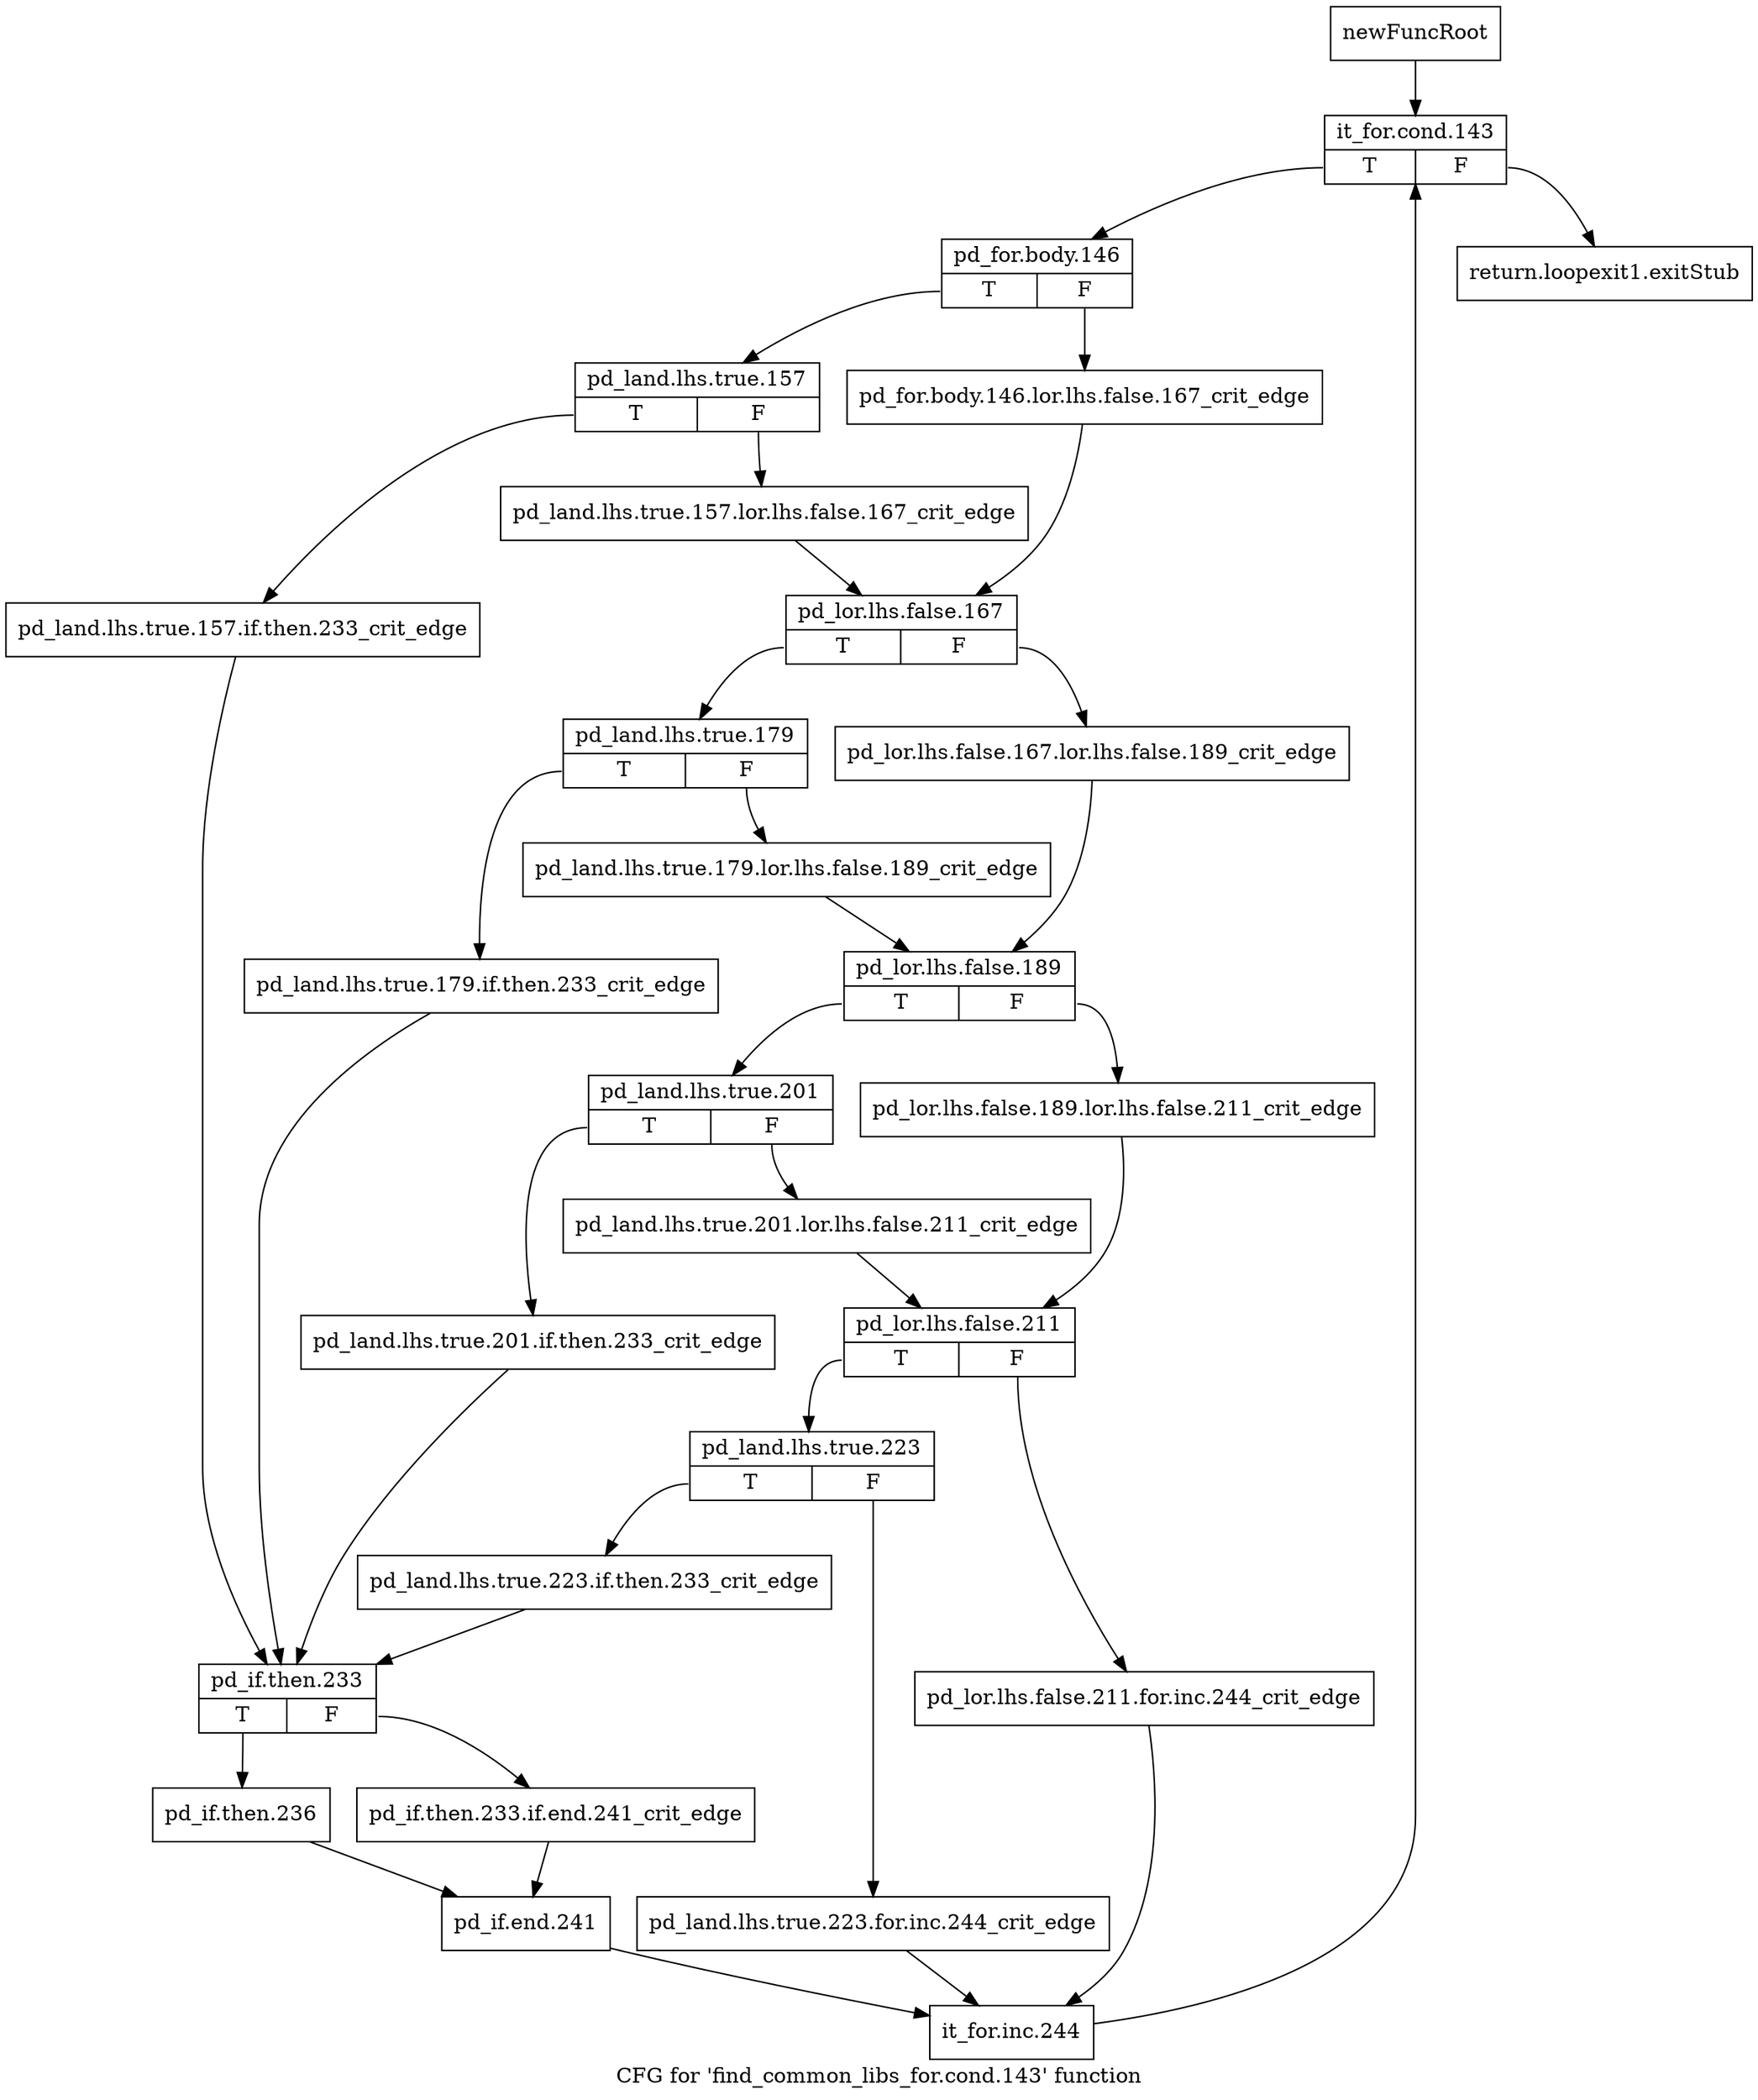 digraph "CFG for 'find_common_libs_for.cond.143' function" {
	label="CFG for 'find_common_libs_for.cond.143' function";

	Node0x3e27be0 [shape=record,label="{newFuncRoot}"];
	Node0x3e27be0 -> Node0x3e27c80;
	Node0x3e27c30 [shape=record,label="{return.loopexit1.exitStub}"];
	Node0x3e27c80 [shape=record,label="{it_for.cond.143|{<s0>T|<s1>F}}"];
	Node0x3e27c80:s0 -> Node0x3e27cd0;
	Node0x3e27c80:s1 -> Node0x3e27c30;
	Node0x3e27cd0 [shape=record,label="{pd_for.body.146|{<s0>T|<s1>F}}"];
	Node0x3e27cd0:s0 -> Node0x3e27d70;
	Node0x3e27cd0:s1 -> Node0x3e27d20;
	Node0x3e27d20 [shape=record,label="{pd_for.body.146.lor.lhs.false.167_crit_edge}"];
	Node0x3e27d20 -> Node0x3e27e10;
	Node0x3e27d70 [shape=record,label="{pd_land.lhs.true.157|{<s0>T|<s1>F}}"];
	Node0x3e27d70:s0 -> Node0x3e282c0;
	Node0x3e27d70:s1 -> Node0x3e27dc0;
	Node0x3e27dc0 [shape=record,label="{pd_land.lhs.true.157.lor.lhs.false.167_crit_edge}"];
	Node0x3e27dc0 -> Node0x3e27e10;
	Node0x3e27e10 [shape=record,label="{pd_lor.lhs.false.167|{<s0>T|<s1>F}}"];
	Node0x3e27e10:s0 -> Node0x3e27eb0;
	Node0x3e27e10:s1 -> Node0x3e27e60;
	Node0x3e27e60 [shape=record,label="{pd_lor.lhs.false.167.lor.lhs.false.189_crit_edge}"];
	Node0x3e27e60 -> Node0x3e27f50;
	Node0x3e27eb0 [shape=record,label="{pd_land.lhs.true.179|{<s0>T|<s1>F}}"];
	Node0x3e27eb0:s0 -> Node0x3e28270;
	Node0x3e27eb0:s1 -> Node0x3e27f00;
	Node0x3e27f00 [shape=record,label="{pd_land.lhs.true.179.lor.lhs.false.189_crit_edge}"];
	Node0x3e27f00 -> Node0x3e27f50;
	Node0x3e27f50 [shape=record,label="{pd_lor.lhs.false.189|{<s0>T|<s1>F}}"];
	Node0x3e27f50:s0 -> Node0x3e27ff0;
	Node0x3e27f50:s1 -> Node0x3e27fa0;
	Node0x3e27fa0 [shape=record,label="{pd_lor.lhs.false.189.lor.lhs.false.211_crit_edge}"];
	Node0x3e27fa0 -> Node0x3e28090;
	Node0x3e27ff0 [shape=record,label="{pd_land.lhs.true.201|{<s0>T|<s1>F}}"];
	Node0x3e27ff0:s0 -> Node0x3e28220;
	Node0x3e27ff0:s1 -> Node0x3e28040;
	Node0x3e28040 [shape=record,label="{pd_land.lhs.true.201.lor.lhs.false.211_crit_edge}"];
	Node0x3e28040 -> Node0x3e28090;
	Node0x3e28090 [shape=record,label="{pd_lor.lhs.false.211|{<s0>T|<s1>F}}"];
	Node0x3e28090:s0 -> Node0x3e28130;
	Node0x3e28090:s1 -> Node0x3e280e0;
	Node0x3e280e0 [shape=record,label="{pd_lor.lhs.false.211.for.inc.244_crit_edge}"];
	Node0x3e280e0 -> Node0x3e28450;
	Node0x3e28130 [shape=record,label="{pd_land.lhs.true.223|{<s0>T|<s1>F}}"];
	Node0x3e28130:s0 -> Node0x3e281d0;
	Node0x3e28130:s1 -> Node0x3e28180;
	Node0x3e28180 [shape=record,label="{pd_land.lhs.true.223.for.inc.244_crit_edge}"];
	Node0x3e28180 -> Node0x3e28450;
	Node0x3e281d0 [shape=record,label="{pd_land.lhs.true.223.if.then.233_crit_edge}"];
	Node0x3e281d0 -> Node0x3e28310;
	Node0x3e28220 [shape=record,label="{pd_land.lhs.true.201.if.then.233_crit_edge}"];
	Node0x3e28220 -> Node0x3e28310;
	Node0x3e28270 [shape=record,label="{pd_land.lhs.true.179.if.then.233_crit_edge}"];
	Node0x3e28270 -> Node0x3e28310;
	Node0x3e282c0 [shape=record,label="{pd_land.lhs.true.157.if.then.233_crit_edge}"];
	Node0x3e282c0 -> Node0x3e28310;
	Node0x3e28310 [shape=record,label="{pd_if.then.233|{<s0>T|<s1>F}}"];
	Node0x3e28310:s0 -> Node0x3e283b0;
	Node0x3e28310:s1 -> Node0x3e28360;
	Node0x3e28360 [shape=record,label="{pd_if.then.233.if.end.241_crit_edge}"];
	Node0x3e28360 -> Node0x3e28400;
	Node0x3e283b0 [shape=record,label="{pd_if.then.236}"];
	Node0x3e283b0 -> Node0x3e28400;
	Node0x3e28400 [shape=record,label="{pd_if.end.241}"];
	Node0x3e28400 -> Node0x3e28450;
	Node0x3e28450 [shape=record,label="{it_for.inc.244}"];
	Node0x3e28450 -> Node0x3e27c80;
}
